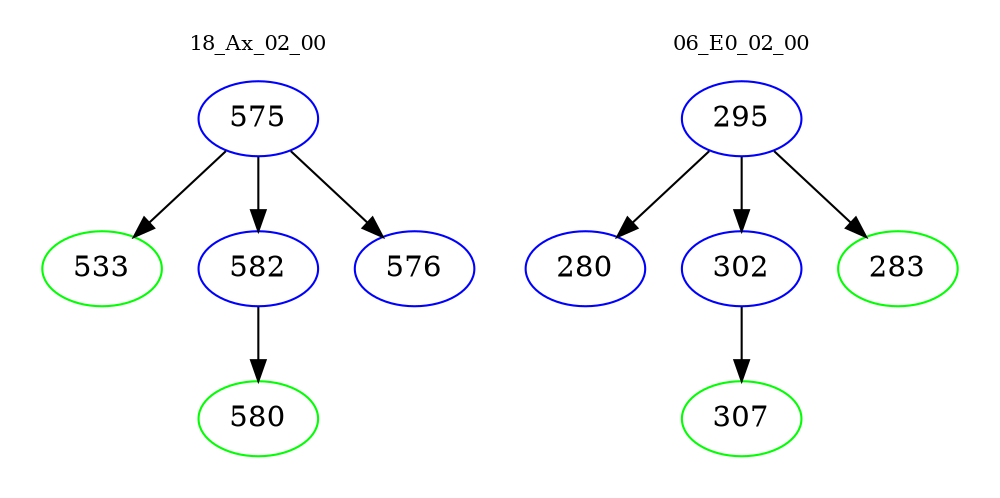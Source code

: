 digraph{
subgraph cluster_0 {
color = white
label = "18_Ax_02_00";
fontsize=10;
T0_575 [label="575", color="blue"]
T0_575 -> T0_533 [color="black"]
T0_533 [label="533", color="green"]
T0_575 -> T0_582 [color="black"]
T0_582 [label="582", color="blue"]
T0_582 -> T0_580 [color="black"]
T0_580 [label="580", color="green"]
T0_575 -> T0_576 [color="black"]
T0_576 [label="576", color="blue"]
}
subgraph cluster_1 {
color = white
label = "06_E0_02_00";
fontsize=10;
T1_295 [label="295", color="blue"]
T1_295 -> T1_280 [color="black"]
T1_280 [label="280", color="blue"]
T1_295 -> T1_302 [color="black"]
T1_302 [label="302", color="blue"]
T1_302 -> T1_307 [color="black"]
T1_307 [label="307", color="green"]
T1_295 -> T1_283 [color="black"]
T1_283 [label="283", color="green"]
}
}
